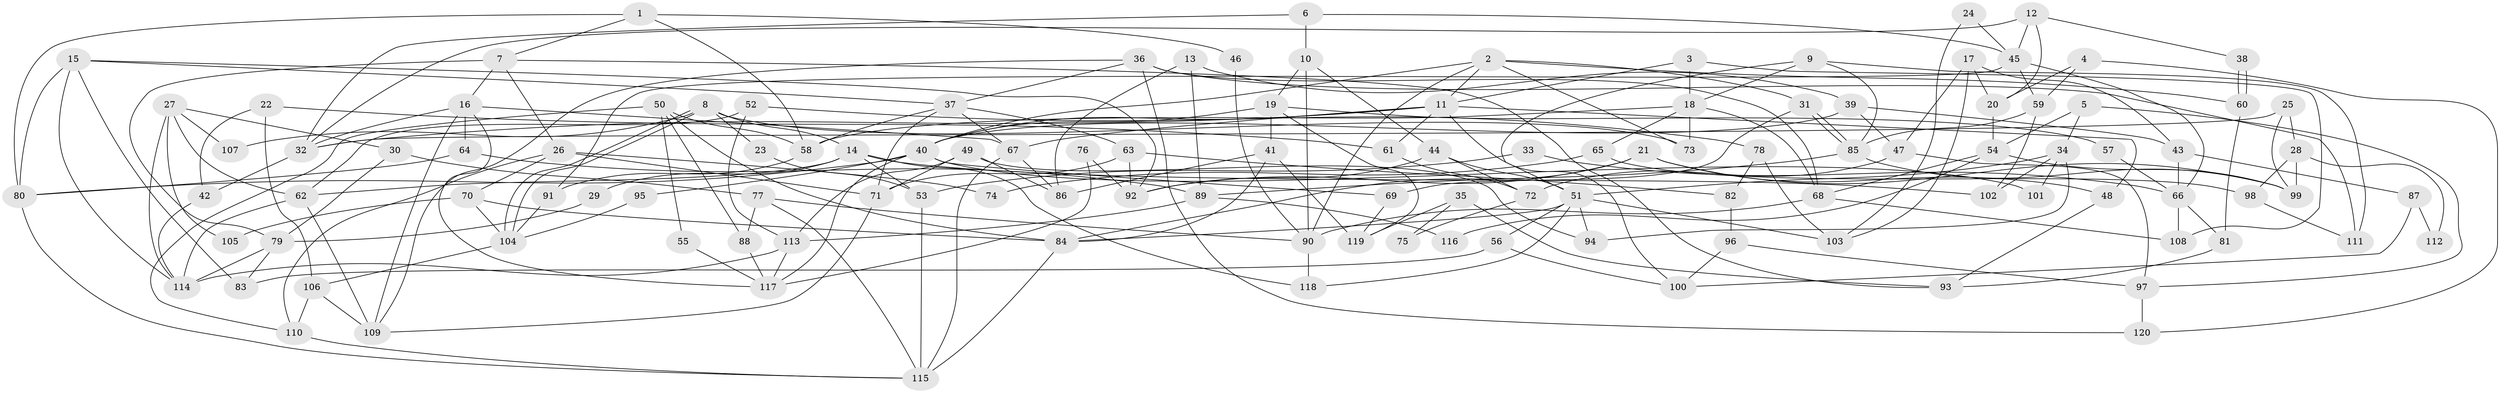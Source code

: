 // coarse degree distribution, {8: 0.0625, 5: 0.22916666666666666, 4: 0.14583333333333334, 2: 0.16666666666666666, 6: 0.041666666666666664, 3: 0.125, 7: 0.10416666666666667, 13: 0.020833333333333332, 9: 0.020833333333333332, 10: 0.041666666666666664, 12: 0.020833333333333332, 14: 0.020833333333333332}
// Generated by graph-tools (version 1.1) at 2025/53/03/04/25 21:53:38]
// undirected, 120 vertices, 240 edges
graph export_dot {
graph [start="1"]
  node [color=gray90,style=filled];
  1;
  2;
  3;
  4;
  5;
  6;
  7;
  8;
  9;
  10;
  11;
  12;
  13;
  14;
  15;
  16;
  17;
  18;
  19;
  20;
  21;
  22;
  23;
  24;
  25;
  26;
  27;
  28;
  29;
  30;
  31;
  32;
  33;
  34;
  35;
  36;
  37;
  38;
  39;
  40;
  41;
  42;
  43;
  44;
  45;
  46;
  47;
  48;
  49;
  50;
  51;
  52;
  53;
  54;
  55;
  56;
  57;
  58;
  59;
  60;
  61;
  62;
  63;
  64;
  65;
  66;
  67;
  68;
  69;
  70;
  71;
  72;
  73;
  74;
  75;
  76;
  77;
  78;
  79;
  80;
  81;
  82;
  83;
  84;
  85;
  86;
  87;
  88;
  89;
  90;
  91;
  92;
  93;
  94;
  95;
  96;
  97;
  98;
  99;
  100;
  101;
  102;
  103;
  104;
  105;
  106;
  107;
  108;
  109;
  110;
  111;
  112;
  113;
  114;
  115;
  116;
  117;
  118;
  119;
  120;
  1 -- 7;
  1 -- 80;
  1 -- 46;
  1 -- 58;
  2 -- 11;
  2 -- 40;
  2 -- 31;
  2 -- 60;
  2 -- 73;
  2 -- 90;
  3 -- 18;
  3 -- 11;
  3 -- 108;
  4 -- 120;
  4 -- 59;
  4 -- 20;
  5 -- 34;
  5 -- 54;
  5 -- 97;
  6 -- 45;
  6 -- 32;
  6 -- 10;
  7 -- 16;
  7 -- 79;
  7 -- 26;
  7 -- 93;
  8 -- 104;
  8 -- 104;
  8 -- 73;
  8 -- 14;
  8 -- 23;
  8 -- 107;
  9 -- 51;
  9 -- 18;
  9 -- 85;
  9 -- 111;
  10 -- 90;
  10 -- 19;
  10 -- 44;
  11 -- 67;
  11 -- 61;
  11 -- 32;
  11 -- 40;
  11 -- 48;
  11 -- 100;
  12 -- 32;
  12 -- 45;
  12 -- 20;
  12 -- 38;
  13 -- 86;
  13 -- 89;
  13 -- 39;
  14 -- 118;
  14 -- 29;
  14 -- 53;
  14 -- 62;
  14 -- 102;
  15 -- 92;
  15 -- 114;
  15 -- 37;
  15 -- 80;
  15 -- 83;
  16 -- 117;
  16 -- 64;
  16 -- 32;
  16 -- 67;
  16 -- 109;
  17 -- 20;
  17 -- 43;
  17 -- 47;
  17 -- 103;
  18 -- 68;
  18 -- 58;
  18 -- 65;
  18 -- 73;
  19 -- 40;
  19 -- 41;
  19 -- 57;
  19 -- 119;
  20 -- 54;
  21 -- 99;
  21 -- 84;
  21 -- 48;
  21 -- 92;
  22 -- 106;
  22 -- 42;
  22 -- 61;
  23 -- 53;
  24 -- 103;
  24 -- 45;
  25 -- 32;
  25 -- 99;
  25 -- 28;
  26 -- 71;
  26 -- 70;
  26 -- 74;
  26 -- 110;
  27 -- 114;
  27 -- 62;
  27 -- 30;
  27 -- 105;
  27 -- 107;
  28 -- 99;
  28 -- 98;
  28 -- 112;
  29 -- 79;
  30 -- 79;
  30 -- 77;
  31 -- 85;
  31 -- 85;
  31 -- 69;
  32 -- 42;
  33 -- 53;
  33 -- 66;
  34 -- 51;
  34 -- 102;
  34 -- 94;
  34 -- 101;
  35 -- 119;
  35 -- 93;
  35 -- 75;
  36 -- 109;
  36 -- 37;
  36 -- 68;
  36 -- 111;
  36 -- 120;
  37 -- 67;
  37 -- 58;
  37 -- 63;
  37 -- 71;
  38 -- 60;
  38 -- 60;
  39 -- 40;
  39 -- 43;
  39 -- 47;
  40 -- 80;
  40 -- 69;
  40 -- 95;
  40 -- 101;
  40 -- 117;
  41 -- 119;
  41 -- 84;
  41 -- 86;
  42 -- 114;
  43 -- 66;
  43 -- 87;
  44 -- 51;
  44 -- 72;
  44 -- 92;
  45 -- 91;
  45 -- 66;
  45 -- 59;
  46 -- 90;
  47 -- 72;
  47 -- 97;
  48 -- 93;
  49 -- 86;
  49 -- 71;
  49 -- 94;
  49 -- 113;
  50 -- 58;
  50 -- 110;
  50 -- 55;
  50 -- 84;
  50 -- 88;
  51 -- 94;
  51 -- 84;
  51 -- 56;
  51 -- 103;
  51 -- 118;
  52 -- 113;
  52 -- 62;
  52 -- 78;
  53 -- 115;
  54 -- 68;
  54 -- 99;
  54 -- 116;
  55 -- 117;
  56 -- 100;
  56 -- 83;
  57 -- 66;
  58 -- 91;
  59 -- 85;
  59 -- 102;
  60 -- 81;
  61 -- 72;
  62 -- 109;
  62 -- 114;
  63 -- 92;
  63 -- 71;
  63 -- 82;
  64 -- 80;
  64 -- 89;
  65 -- 98;
  65 -- 74;
  66 -- 108;
  66 -- 81;
  67 -- 115;
  67 -- 86;
  68 -- 90;
  68 -- 108;
  69 -- 119;
  70 -- 84;
  70 -- 104;
  70 -- 105;
  71 -- 109;
  72 -- 75;
  76 -- 117;
  76 -- 92;
  77 -- 115;
  77 -- 88;
  77 -- 90;
  78 -- 103;
  78 -- 82;
  79 -- 83;
  79 -- 114;
  80 -- 115;
  81 -- 93;
  82 -- 96;
  84 -- 115;
  85 -- 89;
  85 -- 99;
  87 -- 100;
  87 -- 112;
  88 -- 117;
  89 -- 113;
  89 -- 116;
  90 -- 118;
  91 -- 104;
  95 -- 104;
  96 -- 97;
  96 -- 100;
  97 -- 120;
  98 -- 111;
  104 -- 106;
  106 -- 109;
  106 -- 110;
  110 -- 115;
  113 -- 117;
  113 -- 114;
}
